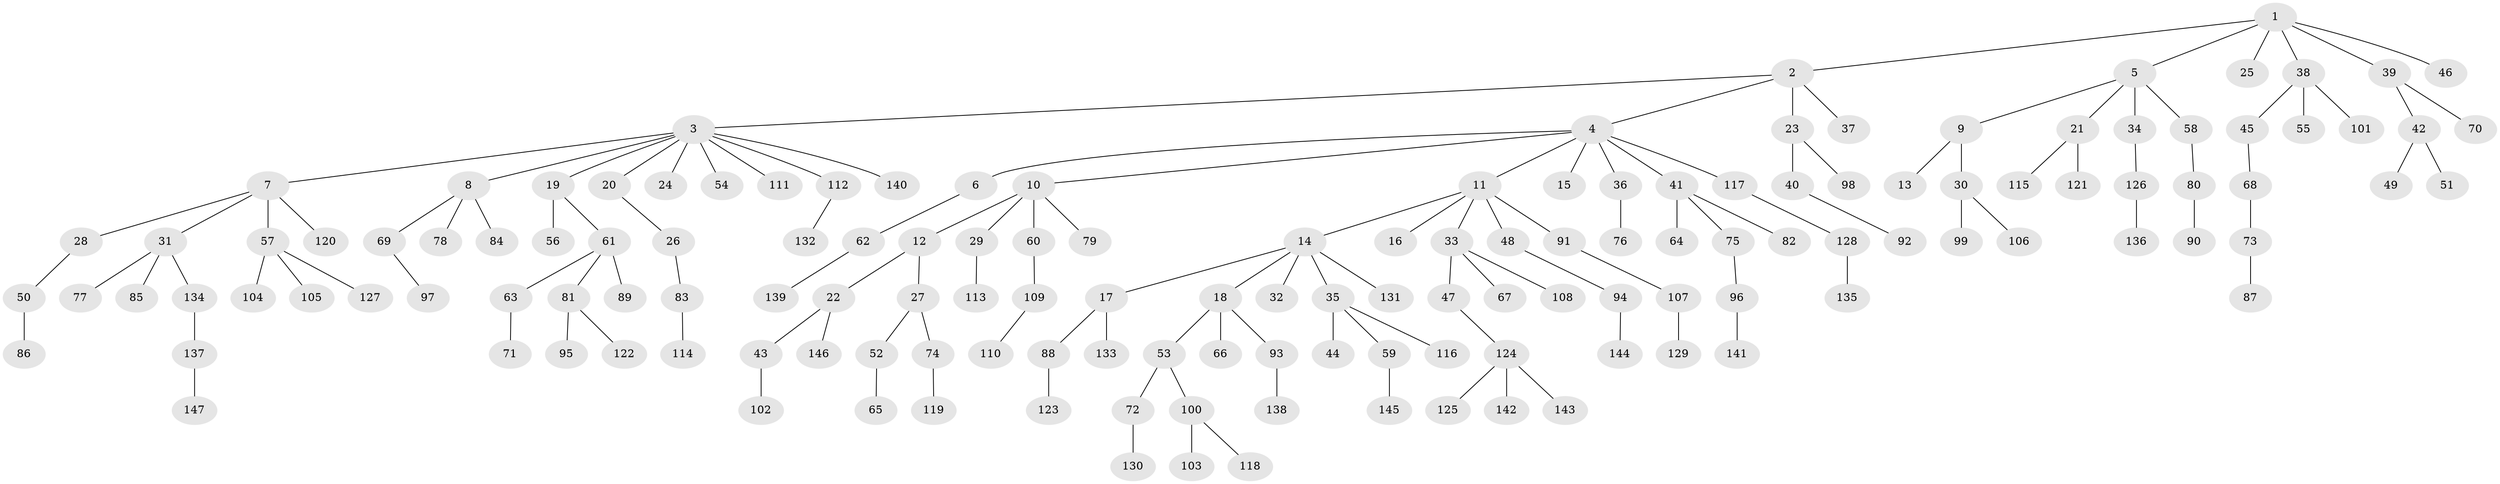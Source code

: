 // coarse degree distribution, {1: 0.5980392156862745, 4: 0.06862745098039216, 2: 0.3137254901960784, 5: 0.00980392156862745, 44: 0.00980392156862745}
// Generated by graph-tools (version 1.1) at 2025/56/03/04/25 21:56:28]
// undirected, 147 vertices, 146 edges
graph export_dot {
graph [start="1"]
  node [color=gray90,style=filled];
  1;
  2;
  3;
  4;
  5;
  6;
  7;
  8;
  9;
  10;
  11;
  12;
  13;
  14;
  15;
  16;
  17;
  18;
  19;
  20;
  21;
  22;
  23;
  24;
  25;
  26;
  27;
  28;
  29;
  30;
  31;
  32;
  33;
  34;
  35;
  36;
  37;
  38;
  39;
  40;
  41;
  42;
  43;
  44;
  45;
  46;
  47;
  48;
  49;
  50;
  51;
  52;
  53;
  54;
  55;
  56;
  57;
  58;
  59;
  60;
  61;
  62;
  63;
  64;
  65;
  66;
  67;
  68;
  69;
  70;
  71;
  72;
  73;
  74;
  75;
  76;
  77;
  78;
  79;
  80;
  81;
  82;
  83;
  84;
  85;
  86;
  87;
  88;
  89;
  90;
  91;
  92;
  93;
  94;
  95;
  96;
  97;
  98;
  99;
  100;
  101;
  102;
  103;
  104;
  105;
  106;
  107;
  108;
  109;
  110;
  111;
  112;
  113;
  114;
  115;
  116;
  117;
  118;
  119;
  120;
  121;
  122;
  123;
  124;
  125;
  126;
  127;
  128;
  129;
  130;
  131;
  132;
  133;
  134;
  135;
  136;
  137;
  138;
  139;
  140;
  141;
  142;
  143;
  144;
  145;
  146;
  147;
  1 -- 2;
  1 -- 5;
  1 -- 25;
  1 -- 38;
  1 -- 39;
  1 -- 46;
  2 -- 3;
  2 -- 4;
  2 -- 23;
  2 -- 37;
  3 -- 7;
  3 -- 8;
  3 -- 19;
  3 -- 20;
  3 -- 24;
  3 -- 54;
  3 -- 111;
  3 -- 112;
  3 -- 140;
  4 -- 6;
  4 -- 10;
  4 -- 11;
  4 -- 15;
  4 -- 36;
  4 -- 41;
  4 -- 117;
  5 -- 9;
  5 -- 21;
  5 -- 34;
  5 -- 58;
  6 -- 62;
  7 -- 28;
  7 -- 31;
  7 -- 57;
  7 -- 120;
  8 -- 69;
  8 -- 78;
  8 -- 84;
  9 -- 13;
  9 -- 30;
  10 -- 12;
  10 -- 29;
  10 -- 60;
  10 -- 79;
  11 -- 14;
  11 -- 16;
  11 -- 33;
  11 -- 48;
  11 -- 91;
  12 -- 22;
  12 -- 27;
  14 -- 17;
  14 -- 18;
  14 -- 32;
  14 -- 35;
  14 -- 131;
  17 -- 88;
  17 -- 133;
  18 -- 53;
  18 -- 66;
  18 -- 93;
  19 -- 56;
  19 -- 61;
  20 -- 26;
  21 -- 115;
  21 -- 121;
  22 -- 43;
  22 -- 146;
  23 -- 40;
  23 -- 98;
  26 -- 83;
  27 -- 52;
  27 -- 74;
  28 -- 50;
  29 -- 113;
  30 -- 99;
  30 -- 106;
  31 -- 77;
  31 -- 85;
  31 -- 134;
  33 -- 47;
  33 -- 67;
  33 -- 108;
  34 -- 126;
  35 -- 44;
  35 -- 59;
  35 -- 116;
  36 -- 76;
  38 -- 45;
  38 -- 55;
  38 -- 101;
  39 -- 42;
  39 -- 70;
  40 -- 92;
  41 -- 64;
  41 -- 75;
  41 -- 82;
  42 -- 49;
  42 -- 51;
  43 -- 102;
  45 -- 68;
  47 -- 124;
  48 -- 94;
  50 -- 86;
  52 -- 65;
  53 -- 72;
  53 -- 100;
  57 -- 104;
  57 -- 105;
  57 -- 127;
  58 -- 80;
  59 -- 145;
  60 -- 109;
  61 -- 63;
  61 -- 81;
  61 -- 89;
  62 -- 139;
  63 -- 71;
  68 -- 73;
  69 -- 97;
  72 -- 130;
  73 -- 87;
  74 -- 119;
  75 -- 96;
  80 -- 90;
  81 -- 95;
  81 -- 122;
  83 -- 114;
  88 -- 123;
  91 -- 107;
  93 -- 138;
  94 -- 144;
  96 -- 141;
  100 -- 103;
  100 -- 118;
  107 -- 129;
  109 -- 110;
  112 -- 132;
  117 -- 128;
  124 -- 125;
  124 -- 142;
  124 -- 143;
  126 -- 136;
  128 -- 135;
  134 -- 137;
  137 -- 147;
}
